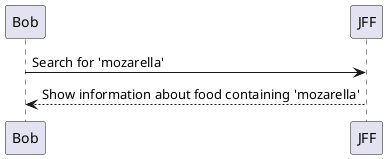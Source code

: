@startuml

Bob -> JFF: Search for 'mozarella'
JFF --> Bob: Show information about food containing 'mozarella'

@enduml